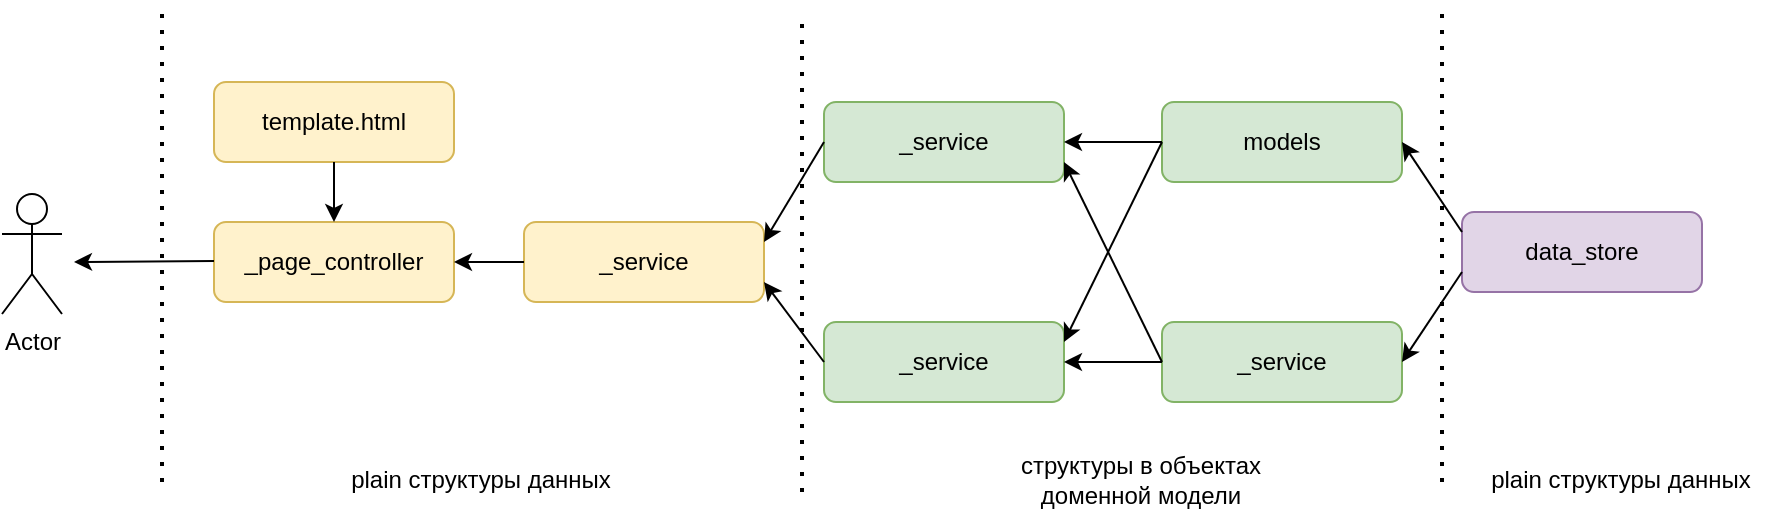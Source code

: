 <mxfile version="15.8.7" type="device"><diagram id="CJx3F7cpGFa6r7XuUzXl" name="Page-1"><mxGraphModel dx="988" dy="685" grid="1" gridSize="10" guides="1" tooltips="1" connect="1" arrows="1" fold="1" page="1" pageScale="1" pageWidth="1169" pageHeight="827" math="0" shadow="0"><root><mxCell id="0"/><mxCell id="1" parent="0"/><mxCell id="p8RWE84QiRd01mszqGom-2" value="" style="rounded=1;whiteSpace=wrap;html=1;fillColor=#fff2cc;strokeColor=#d6b656;" vertex="1" parent="1"><mxGeometry x="146" y="270" width="120" height="40" as="geometry"/></mxCell><mxCell id="p8RWE84QiRd01mszqGom-1" value="_page_controller" style="text;html=1;strokeColor=none;fillColor=none;align=center;verticalAlign=middle;whiteSpace=wrap;rounded=0;" vertex="1" parent="1"><mxGeometry x="176" y="275" width="60" height="30" as="geometry"/></mxCell><mxCell id="p8RWE84QiRd01mszqGom-3" value="Actor" style="shape=umlActor;verticalLabelPosition=bottom;verticalAlign=top;html=1;outlineConnect=0;" vertex="1" parent="1"><mxGeometry x="40" y="256" width="30" height="60" as="geometry"/></mxCell><mxCell id="p8RWE84QiRd01mszqGom-7" value="" style="rounded=1;whiteSpace=wrap;html=1;fillColor=#fff2cc;strokeColor=#d6b656;" vertex="1" parent="1"><mxGeometry x="146" y="200" width="120" height="40" as="geometry"/></mxCell><mxCell id="p8RWE84QiRd01mszqGom-8" value="template.html" style="text;html=1;strokeColor=none;fillColor=none;align=center;verticalAlign=middle;whiteSpace=wrap;rounded=0;" vertex="1" parent="1"><mxGeometry x="176" y="205" width="60" height="30" as="geometry"/></mxCell><mxCell id="p8RWE84QiRd01mszqGom-9" value="" style="endArrow=classic;html=1;rounded=0;exitX=0.5;exitY=1;exitDx=0;exitDy=0;" edge="1" parent="1" source="p8RWE84QiRd01mszqGom-7"><mxGeometry width="50" height="50" relative="1" as="geometry"><mxPoint x="356" y="450" as="sourcePoint"/><mxPoint x="206" y="270" as="targetPoint"/></mxGeometry></mxCell><mxCell id="p8RWE84QiRd01mszqGom-11" value="" style="rounded=1;whiteSpace=wrap;html=1;fillColor=#fff2cc;strokeColor=#d6b656;" vertex="1" parent="1"><mxGeometry x="301" y="270" width="120" height="40" as="geometry"/></mxCell><mxCell id="p8RWE84QiRd01mszqGom-12" value="_service" style="text;html=1;strokeColor=none;fillColor=none;align=center;verticalAlign=middle;whiteSpace=wrap;rounded=0;" vertex="1" parent="1"><mxGeometry x="331" y="275" width="60" height="30" as="geometry"/></mxCell><mxCell id="p8RWE84QiRd01mszqGom-13" value="" style="endArrow=classic;html=1;rounded=0;" edge="1" parent="1"><mxGeometry width="50" height="50" relative="1" as="geometry"><mxPoint x="146" y="289.5" as="sourcePoint"/><mxPoint x="76" y="290" as="targetPoint"/></mxGeometry></mxCell><mxCell id="p8RWE84QiRd01mszqGom-14" value="" style="endArrow=classic;html=1;rounded=0;exitX=0;exitY=0.5;exitDx=0;exitDy=0;entryX=1;entryY=0.5;entryDx=0;entryDy=0;" edge="1" parent="1" source="p8RWE84QiRd01mszqGom-11" target="p8RWE84QiRd01mszqGom-2"><mxGeometry width="50" height="50" relative="1" as="geometry"><mxPoint x="356" y="450" as="sourcePoint"/><mxPoint x="406" y="400" as="targetPoint"/></mxGeometry></mxCell><mxCell id="p8RWE84QiRd01mszqGom-17" value="" style="rounded=1;whiteSpace=wrap;html=1;fillColor=#d5e8d4;strokeColor=#82b366;" vertex="1" parent="1"><mxGeometry x="451" y="210" width="120" height="40" as="geometry"/></mxCell><mxCell id="p8RWE84QiRd01mszqGom-18" value="_service" style="text;html=1;strokeColor=none;fillColor=none;align=center;verticalAlign=middle;whiteSpace=wrap;rounded=0;" vertex="1" parent="1"><mxGeometry x="481" y="215" width="60" height="30" as="geometry"/></mxCell><mxCell id="p8RWE84QiRd01mszqGom-19" value="" style="rounded=1;whiteSpace=wrap;html=1;fillColor=#d5e8d4;strokeColor=#82b366;" vertex="1" parent="1"><mxGeometry x="451" y="320" width="120" height="40" as="geometry"/></mxCell><mxCell id="p8RWE84QiRd01mszqGom-20" value="_service" style="text;html=1;strokeColor=none;fillColor=none;align=center;verticalAlign=middle;whiteSpace=wrap;rounded=0;" vertex="1" parent="1"><mxGeometry x="481" y="325" width="60" height="30" as="geometry"/></mxCell><mxCell id="p8RWE84QiRd01mszqGom-21" value="" style="endArrow=classic;html=1;rounded=0;exitX=0;exitY=0.5;exitDx=0;exitDy=0;entryX=1;entryY=0.25;entryDx=0;entryDy=0;" edge="1" parent="1" source="p8RWE84QiRd01mszqGom-17" target="p8RWE84QiRd01mszqGom-11"><mxGeometry width="50" height="50" relative="1" as="geometry"><mxPoint x="341" y="450" as="sourcePoint"/><mxPoint x="391" y="400" as="targetPoint"/></mxGeometry></mxCell><mxCell id="p8RWE84QiRd01mszqGom-22" value="" style="endArrow=classic;html=1;rounded=0;exitX=0;exitY=0.5;exitDx=0;exitDy=0;entryX=1;entryY=0.75;entryDx=0;entryDy=0;" edge="1" parent="1" source="p8RWE84QiRd01mszqGom-19" target="p8RWE84QiRd01mszqGom-11"><mxGeometry width="50" height="50" relative="1" as="geometry"><mxPoint x="341" y="450" as="sourcePoint"/><mxPoint x="391" y="400" as="targetPoint"/></mxGeometry></mxCell><mxCell id="p8RWE84QiRd01mszqGom-23" value="" style="rounded=1;whiteSpace=wrap;html=1;fillColor=#d5e8d4;strokeColor=#82b366;" vertex="1" parent="1"><mxGeometry x="620" y="210" width="120" height="40" as="geometry"/></mxCell><mxCell id="p8RWE84QiRd01mszqGom-24" value="models" style="text;html=1;strokeColor=none;fillColor=none;align=center;verticalAlign=middle;whiteSpace=wrap;rounded=0;" vertex="1" parent="1"><mxGeometry x="650" y="215" width="60" height="30" as="geometry"/></mxCell><mxCell id="p8RWE84QiRd01mszqGom-25" value="" style="rounded=1;whiteSpace=wrap;html=1;fillColor=#d5e8d4;strokeColor=#82b366;" vertex="1" parent="1"><mxGeometry x="620" y="320" width="120" height="40" as="geometry"/></mxCell><mxCell id="p8RWE84QiRd01mszqGom-26" value="_service" style="text;html=1;strokeColor=none;fillColor=none;align=center;verticalAlign=middle;whiteSpace=wrap;rounded=0;" vertex="1" parent="1"><mxGeometry x="650" y="325" width="60" height="30" as="geometry"/></mxCell><mxCell id="p8RWE84QiRd01mszqGom-27" value="" style="endArrow=classic;html=1;rounded=0;exitX=0;exitY=0.5;exitDx=0;exitDy=0;entryX=1;entryY=0.5;entryDx=0;entryDy=0;" edge="1" parent="1" source="p8RWE84QiRd01mszqGom-25" target="p8RWE84QiRd01mszqGom-19"><mxGeometry width="50" height="50" relative="1" as="geometry"><mxPoint x="430" y="450" as="sourcePoint"/><mxPoint x="480" y="400" as="targetPoint"/></mxGeometry></mxCell><mxCell id="p8RWE84QiRd01mszqGom-28" value="" style="endArrow=classic;html=1;rounded=0;exitX=0;exitY=0.5;exitDx=0;exitDy=0;entryX=1;entryY=0.25;entryDx=0;entryDy=0;" edge="1" parent="1" source="p8RWE84QiRd01mszqGom-23" target="p8RWE84QiRd01mszqGom-19"><mxGeometry width="50" height="50" relative="1" as="geometry"><mxPoint x="430" y="450" as="sourcePoint"/><mxPoint x="480" y="400" as="targetPoint"/></mxGeometry></mxCell><mxCell id="p8RWE84QiRd01mszqGom-29" value="" style="endArrow=classic;html=1;rounded=0;exitX=0;exitY=0.5;exitDx=0;exitDy=0;entryX=1;entryY=0.75;entryDx=0;entryDy=0;" edge="1" parent="1" source="p8RWE84QiRd01mszqGom-25" target="p8RWE84QiRd01mszqGom-17"><mxGeometry width="50" height="50" relative="1" as="geometry"><mxPoint x="430" y="450" as="sourcePoint"/><mxPoint x="480" y="400" as="targetPoint"/></mxGeometry></mxCell><mxCell id="p8RWE84QiRd01mszqGom-30" value="" style="endArrow=classic;html=1;rounded=0;exitX=0;exitY=0.5;exitDx=0;exitDy=0;entryX=1;entryY=0.5;entryDx=0;entryDy=0;" edge="1" parent="1" source="p8RWE84QiRd01mszqGom-23" target="p8RWE84QiRd01mszqGom-17"><mxGeometry width="50" height="50" relative="1" as="geometry"><mxPoint x="430" y="450" as="sourcePoint"/><mxPoint x="480" y="400" as="targetPoint"/></mxGeometry></mxCell><mxCell id="p8RWE84QiRd01mszqGom-31" value="" style="rounded=1;whiteSpace=wrap;html=1;fillColor=#e1d5e7;strokeColor=#9673a6;" vertex="1" parent="1"><mxGeometry x="770" y="265" width="120" height="40" as="geometry"/></mxCell><mxCell id="p8RWE84QiRd01mszqGom-32" value="data_store" style="text;html=1;strokeColor=none;fillColor=none;align=center;verticalAlign=middle;whiteSpace=wrap;rounded=0;" vertex="1" parent="1"><mxGeometry x="800" y="270" width="60" height="30" as="geometry"/></mxCell><mxCell id="p8RWE84QiRd01mszqGom-35" value="" style="endArrow=classic;html=1;rounded=0;exitX=0;exitY=0.75;exitDx=0;exitDy=0;entryX=1;entryY=0.5;entryDx=0;entryDy=0;" edge="1" parent="1" source="p8RWE84QiRd01mszqGom-31" target="p8RWE84QiRd01mszqGom-25"><mxGeometry width="50" height="50" relative="1" as="geometry"><mxPoint x="430" y="400" as="sourcePoint"/><mxPoint x="480" y="350" as="targetPoint"/></mxGeometry></mxCell><mxCell id="p8RWE84QiRd01mszqGom-36" value="" style="endArrow=classic;html=1;rounded=0;exitX=0;exitY=0.25;exitDx=0;exitDy=0;entryX=1;entryY=0.5;entryDx=0;entryDy=0;" edge="1" parent="1" source="p8RWE84QiRd01mszqGom-31" target="p8RWE84QiRd01mszqGom-23"><mxGeometry width="50" height="50" relative="1" as="geometry"><mxPoint x="430" y="400" as="sourcePoint"/><mxPoint x="480" y="350" as="targetPoint"/></mxGeometry></mxCell><mxCell id="p8RWE84QiRd01mszqGom-37" value="" style="endArrow=none;dashed=1;html=1;dashPattern=1 3;strokeWidth=2;rounded=0;" edge="1" parent="1"><mxGeometry width="50" height="50" relative="1" as="geometry"><mxPoint x="440" y="405" as="sourcePoint"/><mxPoint x="440" y="165" as="targetPoint"/></mxGeometry></mxCell><mxCell id="p8RWE84QiRd01mszqGom-38" value="" style="endArrow=none;dashed=1;html=1;dashPattern=1 3;strokeWidth=2;rounded=0;" edge="1" parent="1"><mxGeometry width="50" height="50" relative="1" as="geometry"><mxPoint x="120" y="400" as="sourcePoint"/><mxPoint x="120" y="160" as="targetPoint"/></mxGeometry></mxCell><mxCell id="p8RWE84QiRd01mszqGom-39" value="" style="endArrow=none;dashed=1;html=1;dashPattern=1 3;strokeWidth=2;rounded=0;" edge="1" parent="1"><mxGeometry width="50" height="50" relative="1" as="geometry"><mxPoint x="760" y="400" as="sourcePoint"/><mxPoint x="760" y="160" as="targetPoint"/></mxGeometry></mxCell><mxCell id="p8RWE84QiRd01mszqGom-42" value="plain структуры данных" style="text;html=1;strokeColor=none;fillColor=none;align=center;verticalAlign=middle;whiteSpace=wrap;rounded=0;" vertex="1" parent="1"><mxGeometry x="200" y="384" width="159" height="30" as="geometry"/></mxCell><mxCell id="p8RWE84QiRd01mszqGom-43" value="структуры в объектах доменной модели" style="text;html=1;strokeColor=none;fillColor=none;align=center;verticalAlign=middle;whiteSpace=wrap;rounded=0;" vertex="1" parent="1"><mxGeometry x="530" y="384" width="159" height="30" as="geometry"/></mxCell><mxCell id="p8RWE84QiRd01mszqGom-44" value="plain структуры данных" style="text;html=1;strokeColor=none;fillColor=none;align=center;verticalAlign=middle;whiteSpace=wrap;rounded=0;" vertex="1" parent="1"><mxGeometry x="770" y="384" width="159" height="30" as="geometry"/></mxCell></root></mxGraphModel></diagram></mxfile>